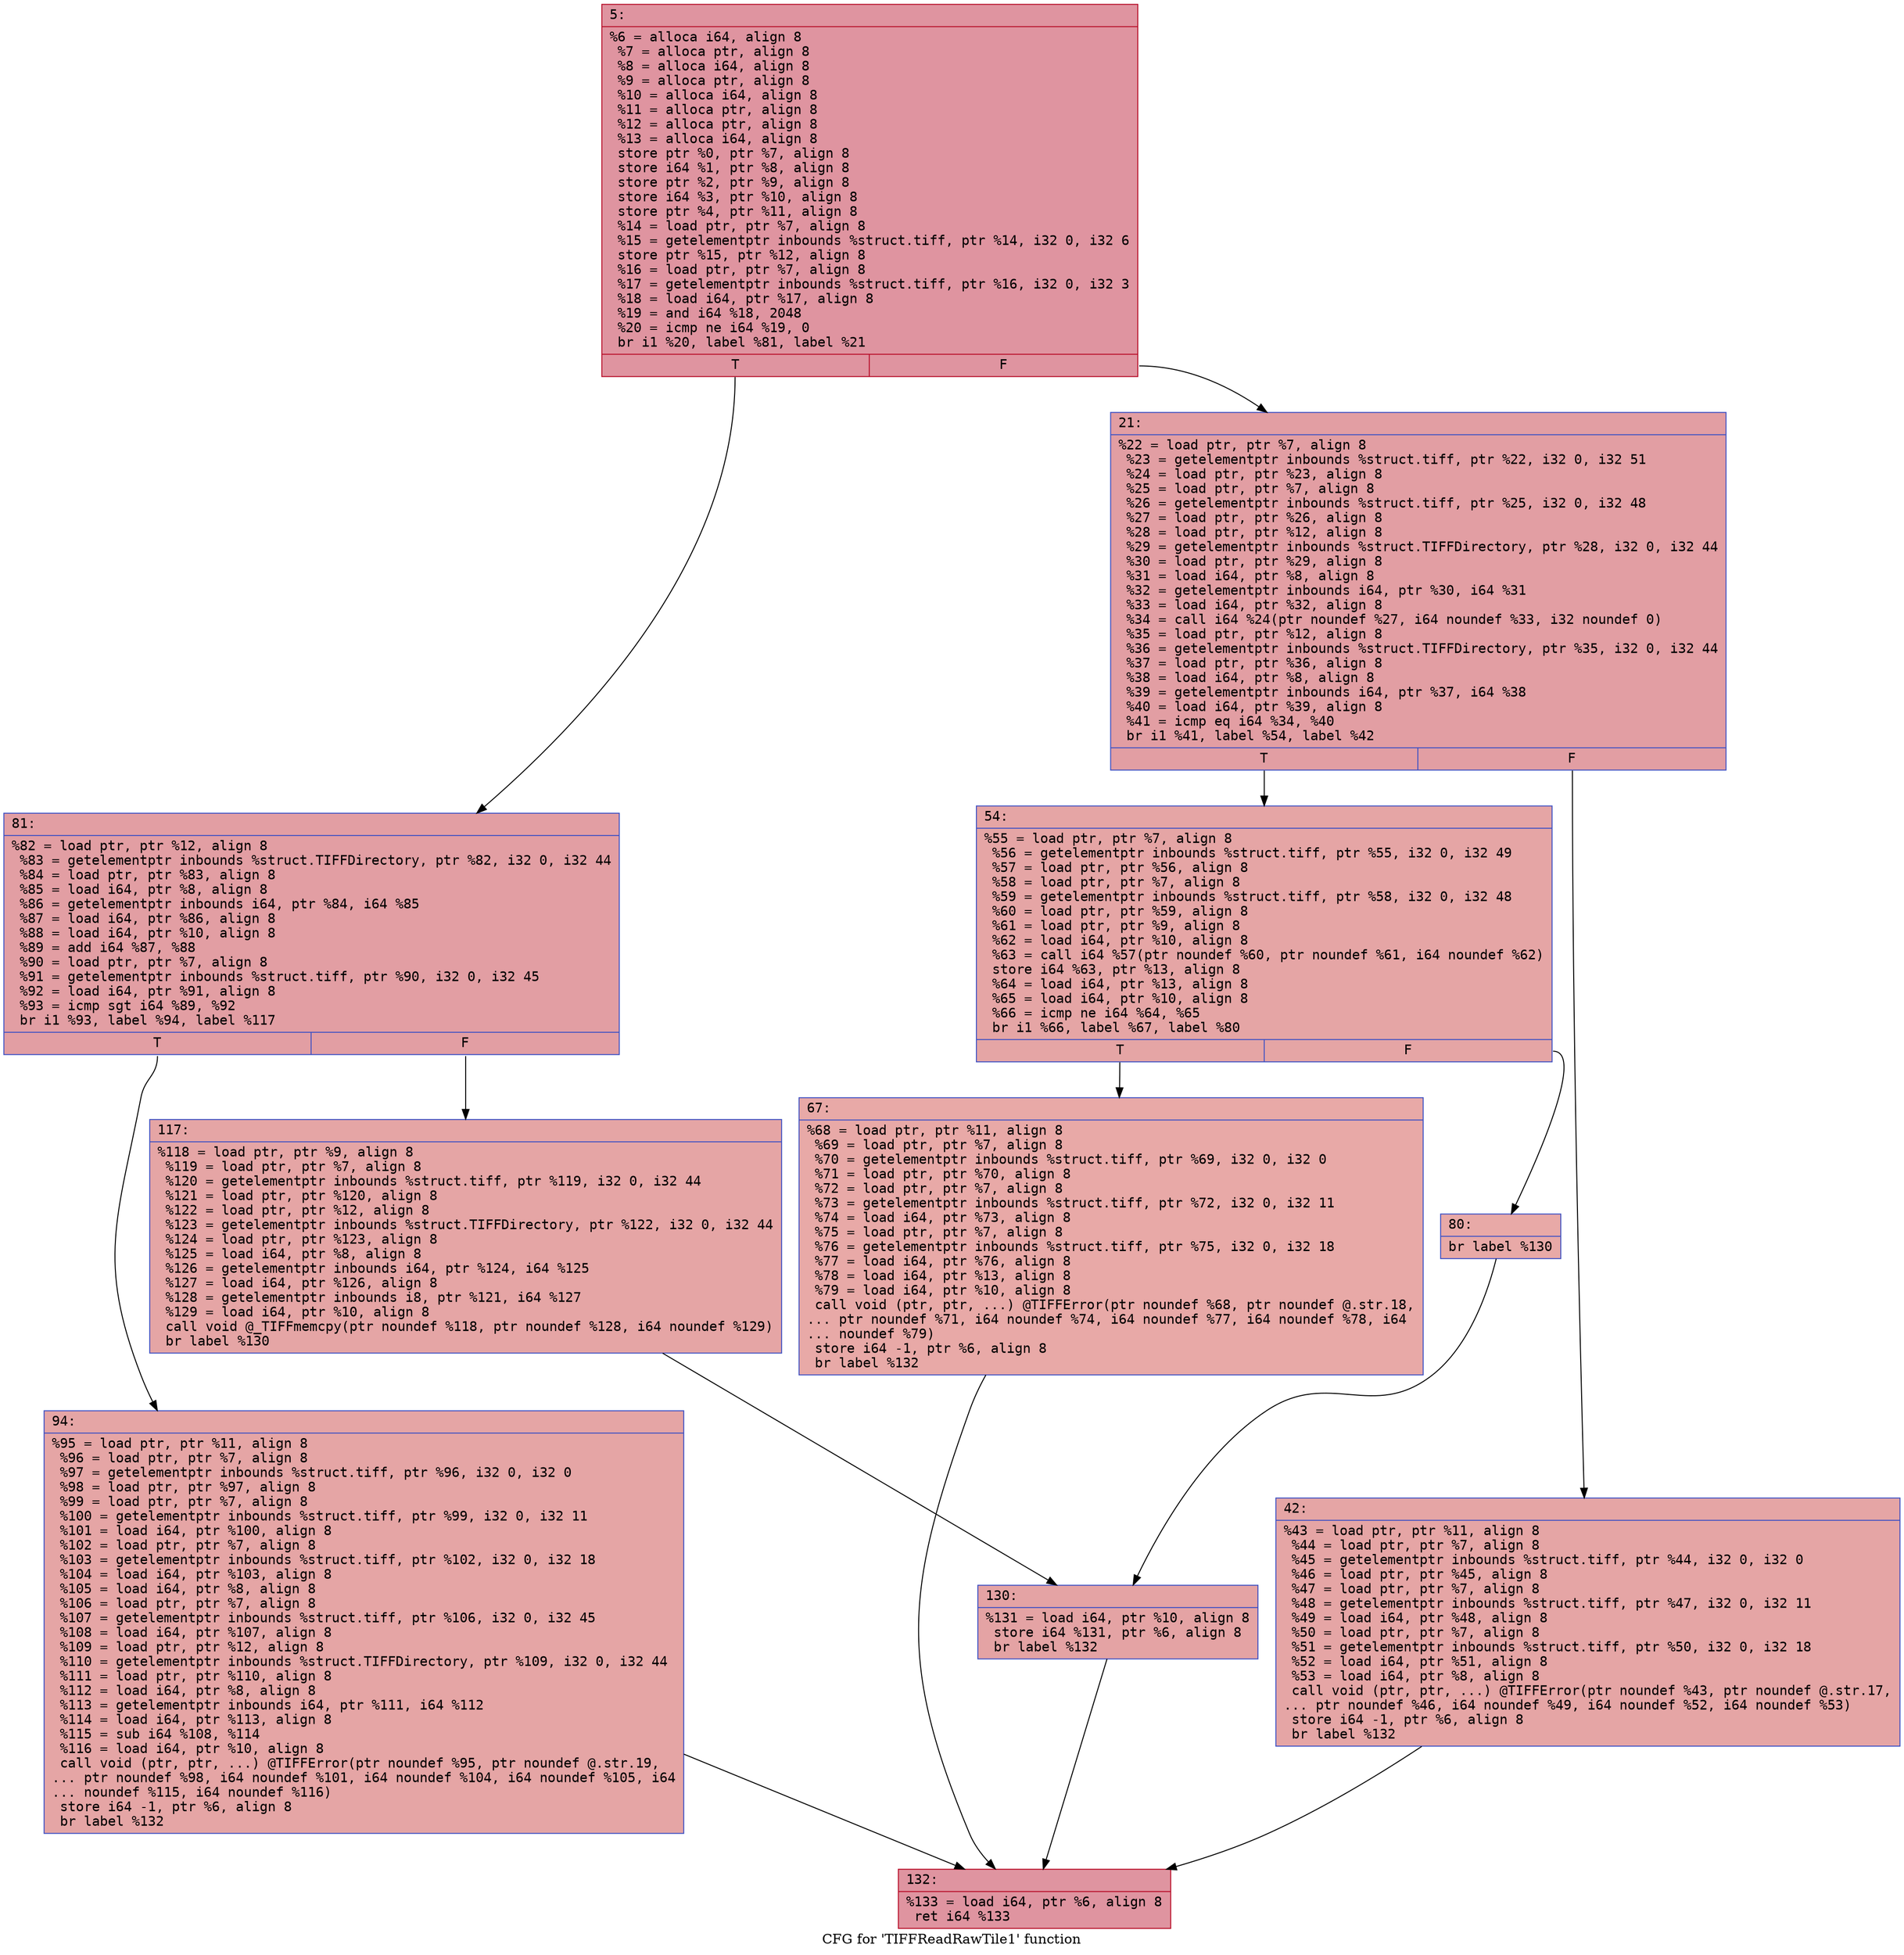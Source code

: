 digraph "CFG for 'TIFFReadRawTile1' function" {
	label="CFG for 'TIFFReadRawTile1' function";

	Node0x600002f0b1b0 [shape=record,color="#b70d28ff", style=filled, fillcolor="#b70d2870" fontname="Courier",label="{5:\l|  %6 = alloca i64, align 8\l  %7 = alloca ptr, align 8\l  %8 = alloca i64, align 8\l  %9 = alloca ptr, align 8\l  %10 = alloca i64, align 8\l  %11 = alloca ptr, align 8\l  %12 = alloca ptr, align 8\l  %13 = alloca i64, align 8\l  store ptr %0, ptr %7, align 8\l  store i64 %1, ptr %8, align 8\l  store ptr %2, ptr %9, align 8\l  store i64 %3, ptr %10, align 8\l  store ptr %4, ptr %11, align 8\l  %14 = load ptr, ptr %7, align 8\l  %15 = getelementptr inbounds %struct.tiff, ptr %14, i32 0, i32 6\l  store ptr %15, ptr %12, align 8\l  %16 = load ptr, ptr %7, align 8\l  %17 = getelementptr inbounds %struct.tiff, ptr %16, i32 0, i32 3\l  %18 = load i64, ptr %17, align 8\l  %19 = and i64 %18, 2048\l  %20 = icmp ne i64 %19, 0\l  br i1 %20, label %81, label %21\l|{<s0>T|<s1>F}}"];
	Node0x600002f0b1b0:s0 -> Node0x600002f0b660[tooltip="5 -> 81\nProbability 50.00%" ];
	Node0x600002f0b1b0:s1 -> Node0x600002f0b4d0[tooltip="5 -> 21\nProbability 50.00%" ];
	Node0x600002f0b4d0 [shape=record,color="#3d50c3ff", style=filled, fillcolor="#be242e70" fontname="Courier",label="{21:\l|  %22 = load ptr, ptr %7, align 8\l  %23 = getelementptr inbounds %struct.tiff, ptr %22, i32 0, i32 51\l  %24 = load ptr, ptr %23, align 8\l  %25 = load ptr, ptr %7, align 8\l  %26 = getelementptr inbounds %struct.tiff, ptr %25, i32 0, i32 48\l  %27 = load ptr, ptr %26, align 8\l  %28 = load ptr, ptr %12, align 8\l  %29 = getelementptr inbounds %struct.TIFFDirectory, ptr %28, i32 0, i32 44\l  %30 = load ptr, ptr %29, align 8\l  %31 = load i64, ptr %8, align 8\l  %32 = getelementptr inbounds i64, ptr %30, i64 %31\l  %33 = load i64, ptr %32, align 8\l  %34 = call i64 %24(ptr noundef %27, i64 noundef %33, i32 noundef 0)\l  %35 = load ptr, ptr %12, align 8\l  %36 = getelementptr inbounds %struct.TIFFDirectory, ptr %35, i32 0, i32 44\l  %37 = load ptr, ptr %36, align 8\l  %38 = load i64, ptr %8, align 8\l  %39 = getelementptr inbounds i64, ptr %37, i64 %38\l  %40 = load i64, ptr %39, align 8\l  %41 = icmp eq i64 %34, %40\l  br i1 %41, label %54, label %42\l|{<s0>T|<s1>F}}"];
	Node0x600002f0b4d0:s0 -> Node0x600002f0b570[tooltip="21 -> 54\nProbability 50.00%" ];
	Node0x600002f0b4d0:s1 -> Node0x600002f0b520[tooltip="21 -> 42\nProbability 50.00%" ];
	Node0x600002f0b520 [shape=record,color="#3d50c3ff", style=filled, fillcolor="#c5333470" fontname="Courier",label="{42:\l|  %43 = load ptr, ptr %11, align 8\l  %44 = load ptr, ptr %7, align 8\l  %45 = getelementptr inbounds %struct.tiff, ptr %44, i32 0, i32 0\l  %46 = load ptr, ptr %45, align 8\l  %47 = load ptr, ptr %7, align 8\l  %48 = getelementptr inbounds %struct.tiff, ptr %47, i32 0, i32 11\l  %49 = load i64, ptr %48, align 8\l  %50 = load ptr, ptr %7, align 8\l  %51 = getelementptr inbounds %struct.tiff, ptr %50, i32 0, i32 18\l  %52 = load i64, ptr %51, align 8\l  %53 = load i64, ptr %8, align 8\l  call void (ptr, ptr, ...) @TIFFError(ptr noundef %43, ptr noundef @.str.17,\l... ptr noundef %46, i64 noundef %49, i64 noundef %52, i64 noundef %53)\l  store i64 -1, ptr %6, align 8\l  br label %132\l}"];
	Node0x600002f0b520 -> Node0x600002f0b7a0[tooltip="42 -> 132\nProbability 100.00%" ];
	Node0x600002f0b570 [shape=record,color="#3d50c3ff", style=filled, fillcolor="#c5333470" fontname="Courier",label="{54:\l|  %55 = load ptr, ptr %7, align 8\l  %56 = getelementptr inbounds %struct.tiff, ptr %55, i32 0, i32 49\l  %57 = load ptr, ptr %56, align 8\l  %58 = load ptr, ptr %7, align 8\l  %59 = getelementptr inbounds %struct.tiff, ptr %58, i32 0, i32 48\l  %60 = load ptr, ptr %59, align 8\l  %61 = load ptr, ptr %9, align 8\l  %62 = load i64, ptr %10, align 8\l  %63 = call i64 %57(ptr noundef %60, ptr noundef %61, i64 noundef %62)\l  store i64 %63, ptr %13, align 8\l  %64 = load i64, ptr %13, align 8\l  %65 = load i64, ptr %10, align 8\l  %66 = icmp ne i64 %64, %65\l  br i1 %66, label %67, label %80\l|{<s0>T|<s1>F}}"];
	Node0x600002f0b570:s0 -> Node0x600002f0b5c0[tooltip="54 -> 67\nProbability 50.00%" ];
	Node0x600002f0b570:s1 -> Node0x600002f0b610[tooltip="54 -> 80\nProbability 50.00%" ];
	Node0x600002f0b5c0 [shape=record,color="#3d50c3ff", style=filled, fillcolor="#ca3b3770" fontname="Courier",label="{67:\l|  %68 = load ptr, ptr %11, align 8\l  %69 = load ptr, ptr %7, align 8\l  %70 = getelementptr inbounds %struct.tiff, ptr %69, i32 0, i32 0\l  %71 = load ptr, ptr %70, align 8\l  %72 = load ptr, ptr %7, align 8\l  %73 = getelementptr inbounds %struct.tiff, ptr %72, i32 0, i32 11\l  %74 = load i64, ptr %73, align 8\l  %75 = load ptr, ptr %7, align 8\l  %76 = getelementptr inbounds %struct.tiff, ptr %75, i32 0, i32 18\l  %77 = load i64, ptr %76, align 8\l  %78 = load i64, ptr %13, align 8\l  %79 = load i64, ptr %10, align 8\l  call void (ptr, ptr, ...) @TIFFError(ptr noundef %68, ptr noundef @.str.18,\l... ptr noundef %71, i64 noundef %74, i64 noundef %77, i64 noundef %78, i64\l... noundef %79)\l  store i64 -1, ptr %6, align 8\l  br label %132\l}"];
	Node0x600002f0b5c0 -> Node0x600002f0b7a0[tooltip="67 -> 132\nProbability 100.00%" ];
	Node0x600002f0b610 [shape=record,color="#3d50c3ff", style=filled, fillcolor="#ca3b3770" fontname="Courier",label="{80:\l|  br label %130\l}"];
	Node0x600002f0b610 -> Node0x600002f0b750[tooltip="80 -> 130\nProbability 100.00%" ];
	Node0x600002f0b660 [shape=record,color="#3d50c3ff", style=filled, fillcolor="#be242e70" fontname="Courier",label="{81:\l|  %82 = load ptr, ptr %12, align 8\l  %83 = getelementptr inbounds %struct.TIFFDirectory, ptr %82, i32 0, i32 44\l  %84 = load ptr, ptr %83, align 8\l  %85 = load i64, ptr %8, align 8\l  %86 = getelementptr inbounds i64, ptr %84, i64 %85\l  %87 = load i64, ptr %86, align 8\l  %88 = load i64, ptr %10, align 8\l  %89 = add i64 %87, %88\l  %90 = load ptr, ptr %7, align 8\l  %91 = getelementptr inbounds %struct.tiff, ptr %90, i32 0, i32 45\l  %92 = load i64, ptr %91, align 8\l  %93 = icmp sgt i64 %89, %92\l  br i1 %93, label %94, label %117\l|{<s0>T|<s1>F}}"];
	Node0x600002f0b660:s0 -> Node0x600002f0b6b0[tooltip="81 -> 94\nProbability 50.00%" ];
	Node0x600002f0b660:s1 -> Node0x600002f0b700[tooltip="81 -> 117\nProbability 50.00%" ];
	Node0x600002f0b6b0 [shape=record,color="#3d50c3ff", style=filled, fillcolor="#c5333470" fontname="Courier",label="{94:\l|  %95 = load ptr, ptr %11, align 8\l  %96 = load ptr, ptr %7, align 8\l  %97 = getelementptr inbounds %struct.tiff, ptr %96, i32 0, i32 0\l  %98 = load ptr, ptr %97, align 8\l  %99 = load ptr, ptr %7, align 8\l  %100 = getelementptr inbounds %struct.tiff, ptr %99, i32 0, i32 11\l  %101 = load i64, ptr %100, align 8\l  %102 = load ptr, ptr %7, align 8\l  %103 = getelementptr inbounds %struct.tiff, ptr %102, i32 0, i32 18\l  %104 = load i64, ptr %103, align 8\l  %105 = load i64, ptr %8, align 8\l  %106 = load ptr, ptr %7, align 8\l  %107 = getelementptr inbounds %struct.tiff, ptr %106, i32 0, i32 45\l  %108 = load i64, ptr %107, align 8\l  %109 = load ptr, ptr %12, align 8\l  %110 = getelementptr inbounds %struct.TIFFDirectory, ptr %109, i32 0, i32 44\l  %111 = load ptr, ptr %110, align 8\l  %112 = load i64, ptr %8, align 8\l  %113 = getelementptr inbounds i64, ptr %111, i64 %112\l  %114 = load i64, ptr %113, align 8\l  %115 = sub i64 %108, %114\l  %116 = load i64, ptr %10, align 8\l  call void (ptr, ptr, ...) @TIFFError(ptr noundef %95, ptr noundef @.str.19,\l... ptr noundef %98, i64 noundef %101, i64 noundef %104, i64 noundef %105, i64\l... noundef %115, i64 noundef %116)\l  store i64 -1, ptr %6, align 8\l  br label %132\l}"];
	Node0x600002f0b6b0 -> Node0x600002f0b7a0[tooltip="94 -> 132\nProbability 100.00%" ];
	Node0x600002f0b700 [shape=record,color="#3d50c3ff", style=filled, fillcolor="#c5333470" fontname="Courier",label="{117:\l|  %118 = load ptr, ptr %9, align 8\l  %119 = load ptr, ptr %7, align 8\l  %120 = getelementptr inbounds %struct.tiff, ptr %119, i32 0, i32 44\l  %121 = load ptr, ptr %120, align 8\l  %122 = load ptr, ptr %12, align 8\l  %123 = getelementptr inbounds %struct.TIFFDirectory, ptr %122, i32 0, i32 44\l  %124 = load ptr, ptr %123, align 8\l  %125 = load i64, ptr %8, align 8\l  %126 = getelementptr inbounds i64, ptr %124, i64 %125\l  %127 = load i64, ptr %126, align 8\l  %128 = getelementptr inbounds i8, ptr %121, i64 %127\l  %129 = load i64, ptr %10, align 8\l  call void @_TIFFmemcpy(ptr noundef %118, ptr noundef %128, i64 noundef %129)\l  br label %130\l}"];
	Node0x600002f0b700 -> Node0x600002f0b750[tooltip="117 -> 130\nProbability 100.00%" ];
	Node0x600002f0b750 [shape=record,color="#3d50c3ff", style=filled, fillcolor="#c32e3170" fontname="Courier",label="{130:\l|  %131 = load i64, ptr %10, align 8\l  store i64 %131, ptr %6, align 8\l  br label %132\l}"];
	Node0x600002f0b750 -> Node0x600002f0b7a0[tooltip="130 -> 132\nProbability 100.00%" ];
	Node0x600002f0b7a0 [shape=record,color="#b70d28ff", style=filled, fillcolor="#b70d2870" fontname="Courier",label="{132:\l|  %133 = load i64, ptr %6, align 8\l  ret i64 %133\l}"];
}
